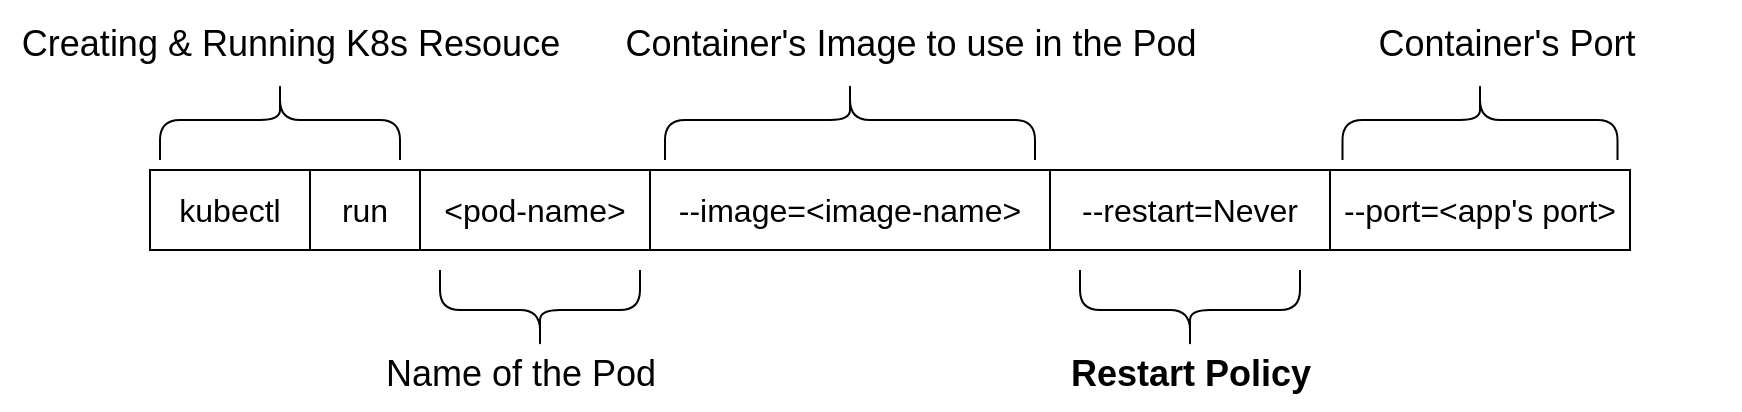 <mxfile version="24.7.5" pages="3">
  <diagram name="Run" id="xs3GYjB7ZHIX7CBP7PSK">
    <mxGraphModel dx="1730" dy="542" grid="1" gridSize="10" guides="1" tooltips="1" connect="1" arrows="1" fold="1" page="1" pageScale="1" pageWidth="850" pageHeight="1100" math="0" shadow="0">
      <root>
        <mxCell id="0" />
        <mxCell id="1" parent="0" />
        <mxCell id="SEuJ2zzyLnW1Gb6FDx3q-27" value="" style="shape=table;startSize=0;container=1;collapsible=0;childLayout=tableLayout;fontSize=16;" parent="1" vertex="1">
          <mxGeometry x="-745" y="270" width="740" height="40" as="geometry" />
        </mxCell>
        <mxCell id="SEuJ2zzyLnW1Gb6FDx3q-52" style="shape=tableRow;horizontal=0;startSize=0;swimlaneHead=0;swimlaneBody=0;strokeColor=inherit;top=0;left=0;bottom=0;right=0;collapsible=0;dropTarget=0;fillColor=none;points=[[0,0.5],[1,0.5]];portConstraint=eastwest;fontSize=16;" parent="SEuJ2zzyLnW1Gb6FDx3q-27" vertex="1">
          <mxGeometry width="740" height="40" as="geometry" />
        </mxCell>
        <mxCell id="SEuJ2zzyLnW1Gb6FDx3q-53" value="kubectl" style="shape=partialRectangle;html=1;whiteSpace=wrap;connectable=0;strokeColor=inherit;overflow=hidden;fillColor=none;top=0;left=0;bottom=0;right=0;pointerEvents=1;fontSize=16;" parent="SEuJ2zzyLnW1Gb6FDx3q-52" vertex="1">
          <mxGeometry width="80" height="40" as="geometry">
            <mxRectangle width="80" height="40" as="alternateBounds" />
          </mxGeometry>
        </mxCell>
        <mxCell id="SEuJ2zzyLnW1Gb6FDx3q-54" value="run" style="shape=partialRectangle;html=1;whiteSpace=wrap;connectable=0;strokeColor=inherit;overflow=hidden;fillColor=none;top=0;left=0;bottom=0;right=0;pointerEvents=1;fontSize=16;" parent="SEuJ2zzyLnW1Gb6FDx3q-52" vertex="1">
          <mxGeometry x="80" width="55" height="40" as="geometry">
            <mxRectangle width="55" height="40" as="alternateBounds" />
          </mxGeometry>
        </mxCell>
        <mxCell id="SEuJ2zzyLnW1Gb6FDx3q-55" value="&amp;lt;pod-name&amp;gt;" style="shape=partialRectangle;html=1;whiteSpace=wrap;connectable=0;strokeColor=inherit;overflow=hidden;fillColor=none;top=0;left=0;bottom=0;right=0;pointerEvents=1;fontSize=16;" parent="SEuJ2zzyLnW1Gb6FDx3q-52" vertex="1">
          <mxGeometry x="135" width="115" height="40" as="geometry">
            <mxRectangle width="115" height="40" as="alternateBounds" />
          </mxGeometry>
        </mxCell>
        <mxCell id="SEuJ2zzyLnW1Gb6FDx3q-56" value="--image=&amp;lt;image-name&amp;gt;" style="shape=partialRectangle;html=1;whiteSpace=wrap;connectable=0;strokeColor=inherit;overflow=hidden;fillColor=none;top=0;left=0;bottom=0;right=0;pointerEvents=1;fontSize=16;" parent="SEuJ2zzyLnW1Gb6FDx3q-52" vertex="1">
          <mxGeometry x="250" width="200" height="40" as="geometry">
            <mxRectangle width="200" height="40" as="alternateBounds" />
          </mxGeometry>
        </mxCell>
        <mxCell id="SEuJ2zzyLnW1Gb6FDx3q-62" value="--restart=Never" style="shape=partialRectangle;html=1;whiteSpace=wrap;connectable=0;strokeColor=inherit;overflow=hidden;fillColor=none;top=0;left=0;bottom=0;right=0;pointerEvents=1;fontSize=16;" parent="SEuJ2zzyLnW1Gb6FDx3q-52" vertex="1">
          <mxGeometry x="450" width="140" height="40" as="geometry">
            <mxRectangle width="140" height="40" as="alternateBounds" />
          </mxGeometry>
        </mxCell>
        <mxCell id="SEuJ2zzyLnW1Gb6FDx3q-61" value="--port=&amp;lt;app&#39;s port&amp;gt;" style="shape=partialRectangle;html=1;whiteSpace=wrap;connectable=0;strokeColor=inherit;overflow=hidden;fillColor=none;top=0;left=0;bottom=0;right=0;pointerEvents=1;fontSize=16;" parent="SEuJ2zzyLnW1Gb6FDx3q-52" vertex="1">
          <mxGeometry x="590" width="150" height="40" as="geometry">
            <mxRectangle width="150" height="40" as="alternateBounds" />
          </mxGeometry>
        </mxCell>
        <mxCell id="SEuJ2zzyLnW1Gb6FDx3q-63" value="" style="shape=curlyBracket;whiteSpace=wrap;html=1;rounded=1;labelPosition=left;verticalLabelPosition=middle;align=right;verticalAlign=middle;rotation=90;" parent="1" vertex="1">
          <mxGeometry x="-700" y="185" width="40" height="120" as="geometry" />
        </mxCell>
        <mxCell id="SEuJ2zzyLnW1Gb6FDx3q-64" value="&lt;span style=&quot;font-weight: normal;&quot;&gt;&lt;font style=&quot;font-size: 18px;&quot;&gt;Creating &amp;amp; Running K8s Resouce&lt;/font&gt;&lt;/span&gt;" style="text;strokeColor=none;fillColor=none;html=1;fontSize=24;fontStyle=1;verticalAlign=middle;align=center;" parent="1" vertex="1">
          <mxGeometry x="-820" y="185" width="290" height="40" as="geometry" />
        </mxCell>
        <mxCell id="SEuJ2zzyLnW1Gb6FDx3q-65" value="" style="shape=curlyBracket;whiteSpace=wrap;html=1;rounded=1;labelPosition=left;verticalLabelPosition=middle;align=right;verticalAlign=middle;rotation=-90;" parent="1" vertex="1">
          <mxGeometry x="-570" y="290" width="40" height="100" as="geometry" />
        </mxCell>
        <mxCell id="SEuJ2zzyLnW1Gb6FDx3q-66" value="&lt;span style=&quot;font-weight: normal;&quot;&gt;&lt;font style=&quot;font-size: 18px;&quot;&gt;Name of the Pod&lt;/font&gt;&lt;/span&gt;" style="text;strokeColor=none;fillColor=none;html=1;fontSize=24;fontStyle=1;verticalAlign=middle;align=center;" parent="1" vertex="1">
          <mxGeometry x="-640" y="350" width="160" height="40" as="geometry" />
        </mxCell>
        <mxCell id="SEuJ2zzyLnW1Gb6FDx3q-69" value="" style="shape=curlyBracket;whiteSpace=wrap;html=1;rounded=1;labelPosition=left;verticalLabelPosition=middle;align=right;verticalAlign=middle;rotation=90;" parent="1" vertex="1">
          <mxGeometry x="-415" y="152.5" width="40" height="185" as="geometry" />
        </mxCell>
        <mxCell id="SEuJ2zzyLnW1Gb6FDx3q-70" value="&lt;span style=&quot;font-weight: normal;&quot;&gt;&lt;font style=&quot;font-size: 18px;&quot;&gt;Container&#39;s Image to use in the Pod&lt;/font&gt;&lt;/span&gt;" style="text;strokeColor=none;fillColor=none;html=1;fontSize=24;fontStyle=1;verticalAlign=middle;align=center;" parent="1" vertex="1">
          <mxGeometry x="-510" y="185" width="290" height="40" as="geometry" />
        </mxCell>
        <mxCell id="5VcDRNb6X0g1kooFvF7e-1" value="" style="shape=curlyBracket;whiteSpace=wrap;html=1;rounded=1;labelPosition=left;verticalLabelPosition=middle;align=right;verticalAlign=middle;rotation=-90;" parent="1" vertex="1">
          <mxGeometry x="-245" y="285" width="40" height="110" as="geometry" />
        </mxCell>
        <mxCell id="5VcDRNb6X0g1kooFvF7e-2" value="&lt;font style=&quot;font-size: 18px;&quot;&gt;Restart Policy&lt;/font&gt;" style="text;strokeColor=none;fillColor=none;html=1;fontSize=24;fontStyle=1;verticalAlign=middle;align=center;" parent="1" vertex="1">
          <mxGeometry x="-291.25" y="350" width="132.5" height="40" as="geometry" />
        </mxCell>
        <mxCell id="5VcDRNb6X0g1kooFvF7e-3" value="" style="shape=curlyBracket;whiteSpace=wrap;html=1;rounded=1;labelPosition=left;verticalLabelPosition=middle;align=right;verticalAlign=middle;rotation=90;" parent="1" vertex="1">
          <mxGeometry x="-100" y="176.25" width="40" height="137.5" as="geometry" />
        </mxCell>
        <mxCell id="5VcDRNb6X0g1kooFvF7e-4" value="&lt;span style=&quot;font-weight: normal;&quot;&gt;&lt;font style=&quot;font-size: 18px;&quot;&gt;Container&#39;s Port&lt;/font&gt;&lt;/span&gt;" style="text;strokeColor=none;fillColor=none;html=1;fontSize=24;fontStyle=1;verticalAlign=middle;align=center;" parent="1" vertex="1">
          <mxGeometry x="-185" y="185" width="235" height="40" as="geometry" />
        </mxCell>
      </root>
    </mxGraphModel>
  </diagram>
  <diagram name="Expose" id="yNk38kg6B6Z-9e24pWmt">
    <mxGraphModel dx="1970" dy="542" grid="1" gridSize="10" guides="1" tooltips="1" connect="1" arrows="1" fold="1" page="1" pageScale="1" pageWidth="850" pageHeight="1100" math="0" shadow="0">
      <root>
        <mxCell id="pKxLhtzKVa9f1Tuy2Bbh-0" />
        <mxCell id="pKxLhtzKVa9f1Tuy2Bbh-1" parent="pKxLhtzKVa9f1Tuy2Bbh-0" />
        <mxCell id="pKxLhtzKVa9f1Tuy2Bbh-2" value="" style="shape=table;startSize=0;container=1;collapsible=0;childLayout=tableLayout;fontSize=16;" parent="pKxLhtzKVa9f1Tuy2Bbh-1" vertex="1">
          <mxGeometry x="-765" y="276.5" width="860" height="40" as="geometry" />
        </mxCell>
        <mxCell id="pKxLhtzKVa9f1Tuy2Bbh-3" style="shape=tableRow;horizontal=0;startSize=0;swimlaneHead=0;swimlaneBody=0;strokeColor=inherit;top=0;left=0;bottom=0;right=0;collapsible=0;dropTarget=0;fillColor=none;points=[[0,0.5],[1,0.5]];portConstraint=eastwest;fontSize=16;" parent="pKxLhtzKVa9f1Tuy2Bbh-2" vertex="1">
          <mxGeometry width="860" height="40" as="geometry" />
        </mxCell>
        <mxCell id="pKxLhtzKVa9f1Tuy2Bbh-4" value="kubectl" style="shape=partialRectangle;html=1;whiteSpace=wrap;connectable=0;strokeColor=inherit;overflow=hidden;fillColor=none;top=0;left=0;bottom=0;right=0;pointerEvents=1;fontSize=16;" parent="pKxLhtzKVa9f1Tuy2Bbh-3" vertex="1">
          <mxGeometry width="80" height="40" as="geometry">
            <mxRectangle width="80" height="40" as="alternateBounds" />
          </mxGeometry>
        </mxCell>
        <mxCell id="pKxLhtzKVa9f1Tuy2Bbh-5" value="expose" style="shape=partialRectangle;html=1;whiteSpace=wrap;connectable=0;strokeColor=inherit;overflow=hidden;fillColor=none;top=0;left=0;bottom=0;right=0;pointerEvents=1;fontSize=16;" parent="pKxLhtzKVa9f1Tuy2Bbh-3" vertex="1">
          <mxGeometry x="80" width="95" height="40" as="geometry">
            <mxRectangle width="95" height="40" as="alternateBounds" />
          </mxGeometry>
        </mxCell>
        <mxCell id="Mz83tQ6b4maWRSeY4ITh-0" value="pod" style="shape=partialRectangle;html=1;whiteSpace=wrap;connectable=0;strokeColor=inherit;overflow=hidden;fillColor=none;top=0;left=0;bottom=0;right=0;pointerEvents=1;fontSize=16;" parent="pKxLhtzKVa9f1Tuy2Bbh-3" vertex="1">
          <mxGeometry x="175" width="95" height="40" as="geometry">
            <mxRectangle width="95" height="40" as="alternateBounds" />
          </mxGeometry>
        </mxCell>
        <mxCell id="pKxLhtzKVa9f1Tuy2Bbh-6" value="&amp;lt;pod-name&amp;gt;" style="shape=partialRectangle;html=1;whiteSpace=wrap;connectable=0;strokeColor=inherit;overflow=hidden;fillColor=none;top=0;left=0;bottom=0;right=0;pointerEvents=1;fontSize=16;" parent="pKxLhtzKVa9f1Tuy2Bbh-3" vertex="1">
          <mxGeometry x="270" width="140" height="40" as="geometry">
            <mxRectangle width="140" height="40" as="alternateBounds" />
          </mxGeometry>
        </mxCell>
        <mxCell id="pKxLhtzKVa9f1Tuy2Bbh-7" value="--type=NodePort" style="shape=partialRectangle;html=1;whiteSpace=wrap;connectable=0;strokeColor=inherit;overflow=hidden;fillColor=none;top=0;left=0;bottom=0;right=0;pointerEvents=1;fontSize=16;" parent="pKxLhtzKVa9f1Tuy2Bbh-3" vertex="1">
          <mxGeometry x="410" width="160" height="40" as="geometry">
            <mxRectangle width="160" height="40" as="alternateBounds" />
          </mxGeometry>
        </mxCell>
        <mxCell id="pKxLhtzKVa9f1Tuy2Bbh-8" value="--port=&amp;lt;any port&amp;gt;" style="shape=partialRectangle;html=1;whiteSpace=wrap;connectable=0;strokeColor=inherit;overflow=hidden;fillColor=none;top=0;left=0;bottom=0;right=0;pointerEvents=1;fontSize=16;" parent="pKxLhtzKVa9f1Tuy2Bbh-3" vertex="1">
          <mxGeometry x="570" width="150" height="40" as="geometry">
            <mxRectangle width="150" height="40" as="alternateBounds" />
          </mxGeometry>
        </mxCell>
        <mxCell id="pKxLhtzKVa9f1Tuy2Bbh-9" value="--target-port=3000" style="shape=partialRectangle;html=1;whiteSpace=wrap;connectable=0;strokeColor=inherit;overflow=hidden;fillColor=none;top=0;left=0;bottom=0;right=0;pointerEvents=1;fontSize=16;" parent="pKxLhtzKVa9f1Tuy2Bbh-3" vertex="1">
          <mxGeometry x="720" width="140" height="40" as="geometry">
            <mxRectangle width="140" height="40" as="alternateBounds" />
          </mxGeometry>
        </mxCell>
        <mxCell id="pKxLhtzKVa9f1Tuy2Bbh-10" value="" style="shape=curlyBracket;whiteSpace=wrap;html=1;rounded=1;labelPosition=left;verticalLabelPosition=middle;align=right;verticalAlign=middle;rotation=90;" parent="pKxLhtzKVa9f1Tuy2Bbh-1" vertex="1">
          <mxGeometry x="-650.62" y="123.13" width="40" height="258.75" as="geometry" />
        </mxCell>
        <mxCell id="pKxLhtzKVa9f1Tuy2Bbh-12" value="" style="shape=curlyBracket;whiteSpace=wrap;html=1;rounded=1;labelPosition=left;verticalLabelPosition=middle;align=right;verticalAlign=middle;rotation=-90;" parent="pKxLhtzKVa9f1Tuy2Bbh-1" vertex="1">
          <mxGeometry x="-455" y="296.25" width="40" height="100" as="geometry" />
        </mxCell>
        <mxCell id="pKxLhtzKVa9f1Tuy2Bbh-13" value="&lt;span style=&quot;font-weight: normal;&quot;&gt;&lt;font style=&quot;font-size: 18px;&quot;&gt;Name of the Pod(which created earlier)&lt;/font&gt;&lt;/span&gt;" style="text;strokeColor=none;fillColor=none;html=1;fontSize=24;fontStyle=1;verticalAlign=middle;align=center;whiteSpace=wrap;" parent="pKxLhtzKVa9f1Tuy2Bbh-1" vertex="1">
          <mxGeometry x="-610" y="368.75" width="350" height="40" as="geometry" />
        </mxCell>
        <mxCell id="pKxLhtzKVa9f1Tuy2Bbh-14" value="" style="shape=curlyBracket;whiteSpace=wrap;html=1;rounded=1;labelPosition=left;verticalLabelPosition=middle;align=right;verticalAlign=middle;rotation=90;" parent="pKxLhtzKVa9f1Tuy2Bbh-1" vertex="1">
          <mxGeometry x="-300" y="176.25" width="40" height="145" as="geometry" />
        </mxCell>
        <mxCell id="pKxLhtzKVa9f1Tuy2Bbh-15" value="&lt;span style=&quot;font-weight: normal;&quot;&gt;&lt;font style=&quot;font-size: 18px;&quot;&gt;specifying the type of service to create&lt;/font&gt;&lt;/span&gt;" style="text;strokeColor=none;fillColor=none;html=1;fontSize=24;fontStyle=1;verticalAlign=top;align=center;container=0;whiteSpace=wrap;" parent="pKxLhtzKVa9f1Tuy2Bbh-1" vertex="1">
          <mxGeometry x="-370" y="160" width="180" height="40" as="geometry" />
        </mxCell>
        <mxCell id="pKxLhtzKVa9f1Tuy2Bbh-16" value="" style="shape=curlyBracket;whiteSpace=wrap;html=1;rounded=1;labelPosition=left;verticalLabelPosition=middle;align=right;verticalAlign=middle;rotation=-90;" parent="pKxLhtzKVa9f1Tuy2Bbh-1" vertex="1">
          <mxGeometry x="-130" y="286.25" width="40" height="110" as="geometry" />
        </mxCell>
        <mxCell id="pKxLhtzKVa9f1Tuy2Bbh-17" value="&lt;span style=&quot;font-weight: normal; font-size: 18px;&quot;&gt;The port on the service that will be exposed to external traffic&lt;/span&gt;" style="text;strokeColor=none;fillColor=none;html=1;fontSize=24;fontStyle=1;verticalAlign=middle;align=center;whiteSpace=wrap;" parent="pKxLhtzKVa9f1Tuy2Bbh-1" vertex="1">
          <mxGeometry x="-240" y="368.75" width="270" height="40" as="geometry" />
        </mxCell>
        <mxCell id="pKxLhtzKVa9f1Tuy2Bbh-18" value="" style="shape=curlyBracket;whiteSpace=wrap;html=1;rounded=1;labelPosition=left;verticalLabelPosition=middle;align=right;verticalAlign=middle;rotation=90;" parent="pKxLhtzKVa9f1Tuy2Bbh-1" vertex="1">
          <mxGeometry x="5" y="180" width="40" height="137.5" as="geometry" />
        </mxCell>
        <mxCell id="pKxLhtzKVa9f1Tuy2Bbh-19" value="&lt;span style=&quot;font-weight: normal; font-size: 18px;&quot;&gt;The target port on the container inside the pod (in this case, port 3000)&lt;/span&gt;" style="text;strokeColor=none;fillColor=none;html=1;fontSize=24;fontStyle=1;verticalAlign=middle;align=center;whiteSpace=wrap;" parent="pKxLhtzKVa9f1Tuy2Bbh-1" vertex="1">
          <mxGeometry x="-80" y="188.75" width="315" height="40" as="geometry" />
        </mxCell>
        <mxCell id="66TSn7a3yTZnmbo1iIXn-0" value="&lt;font style=&quot;font-size: 18px;&quot;&gt;Don&#39;t Panic, Another Object Which Will Discuss Much More&lt;/font&gt;" style="rounded=0;whiteSpace=wrap;html=1;fillColor=#ffe6cc;strokeColor=#d79b00;" parent="pKxLhtzKVa9f1Tuy2Bbh-1" vertex="1">
          <mxGeometry x="-800" y="60" width="490" height="60" as="geometry" />
        </mxCell>
        <mxCell id="Mz83tQ6b4maWRSeY4ITh-3" value="&lt;span style=&quot;font-weight: 400; text-align: left; text-wrap: nowrap; font-size: 18px;&quot;&gt;expose a resource (in this case, a pod)&lt;/span&gt;&lt;div style=&quot;font-size: 12px; font-weight: 400; text-align: left;&quot;&gt;&lt;span style=&quot;font-size: 18px; text-wrap: nowrap;&quot;&gt;and create a&amp;nbsp;&lt;b&gt;Service&lt;/b&gt;&lt;/span&gt;&lt;/div&gt;" style="text;strokeColor=none;fillColor=none;html=1;fontSize=24;fontStyle=1;verticalAlign=top;align=center;container=0;whiteSpace=wrap;" parent="pKxLhtzKVa9f1Tuy2Bbh-1" vertex="1">
          <mxGeometry x="-680" y="170" width="180" height="40" as="geometry" />
        </mxCell>
      </root>
    </mxGraphModel>
  </diagram>
  <diagram id="ds7OJ3chsQccRt9H-648" name="Retrieve">
    <mxGraphModel dx="1960" dy="480" grid="1" gridSize="10" guides="1" tooltips="1" connect="1" arrows="1" fold="1" page="1" pageScale="1" pageWidth="850" pageHeight="1100" math="0" shadow="0">
      <root>
        <mxCell id="0" />
        <mxCell id="1" parent="0" />
        <mxCell id="sOKpd6lIruARvOEj5UF6-1" value="" style="shape=table;startSize=0;container=1;collapsible=0;childLayout=tableLayout;fontSize=16;" vertex="1" parent="1">
          <mxGeometry x="-590" y="293.37" width="315" height="40" as="geometry" />
        </mxCell>
        <mxCell id="sOKpd6lIruARvOEj5UF6-2" style="shape=tableRow;horizontal=0;startSize=0;swimlaneHead=0;swimlaneBody=0;strokeColor=inherit;top=0;left=0;bottom=0;right=0;collapsible=0;dropTarget=0;fillColor=none;points=[[0,0.5],[1,0.5]];portConstraint=eastwest;fontSize=16;" vertex="1" parent="sOKpd6lIruARvOEj5UF6-1">
          <mxGeometry width="315" height="40" as="geometry" />
        </mxCell>
        <mxCell id="sOKpd6lIruARvOEj5UF6-3" value="kubectl" style="shape=partialRectangle;html=1;whiteSpace=wrap;connectable=0;strokeColor=inherit;overflow=hidden;fillColor=none;top=0;left=0;bottom=0;right=0;pointerEvents=1;fontSize=16;" vertex="1" parent="sOKpd6lIruARvOEj5UF6-2">
          <mxGeometry width="80" height="40" as="geometry">
            <mxRectangle width="80" height="40" as="alternateBounds" />
          </mxGeometry>
        </mxCell>
        <mxCell id="sOKpd6lIruARvOEj5UF6-4" value="get" style="shape=partialRectangle;html=1;whiteSpace=wrap;connectable=0;strokeColor=inherit;overflow=hidden;fillColor=none;top=0;left=0;bottom=0;right=0;pointerEvents=1;fontSize=16;" vertex="1" parent="sOKpd6lIruARvOEj5UF6-2">
          <mxGeometry x="80" width="95" height="40" as="geometry">
            <mxRectangle width="95" height="40" as="alternateBounds" />
          </mxGeometry>
        </mxCell>
        <mxCell id="sOKpd6lIruARvOEj5UF6-6" value="&amp;lt;object-name&amp;gt;" style="shape=partialRectangle;html=1;whiteSpace=wrap;connectable=0;strokeColor=inherit;overflow=hidden;fillColor=none;top=0;left=0;bottom=0;right=0;pointerEvents=1;fontSize=16;" vertex="1" parent="sOKpd6lIruARvOEj5UF6-2">
          <mxGeometry x="175" width="140" height="40" as="geometry">
            <mxRectangle width="140" height="40" as="alternateBounds" />
          </mxGeometry>
        </mxCell>
        <mxCell id="sOKpd6lIruARvOEj5UF6-10" value="" style="shape=curlyBracket;whiteSpace=wrap;html=1;rounded=1;labelPosition=left;verticalLabelPosition=middle;align=right;verticalAlign=middle;rotation=90;" vertex="1" parent="1">
          <mxGeometry x="-455.62" y="120" width="40" height="298.75" as="geometry" />
        </mxCell>
        <mxCell id="sOKpd6lIruARvOEj5UF6-14" value="&lt;span style=&quot;font-weight: normal; font-size: 18px;&quot;&gt;get the information of the specified Kubernetes object&lt;/span&gt;" style="text;strokeColor=none;fillColor=none;html=1;fontSize=24;fontStyle=1;verticalAlign=top;align=center;container=0;whiteSpace=wrap;" vertex="1" parent="1">
          <mxGeometry x="-650" y="200" width="450" height="40" as="geometry" />
        </mxCell>
      </root>
    </mxGraphModel>
  </diagram>
</mxfile>
